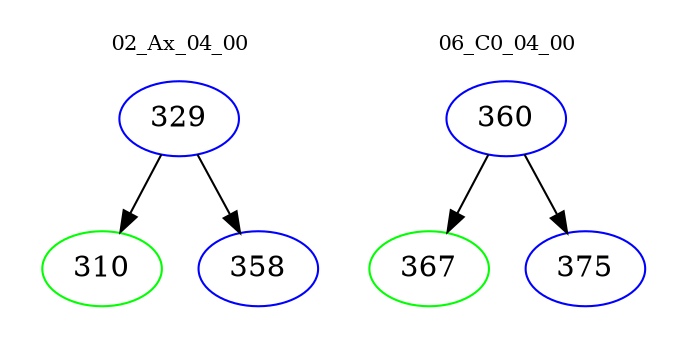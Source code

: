 digraph{
subgraph cluster_0 {
color = white
label = "02_Ax_04_00";
fontsize=10;
T0_329 [label="329", color="blue"]
T0_329 -> T0_310 [color="black"]
T0_310 [label="310", color="green"]
T0_329 -> T0_358 [color="black"]
T0_358 [label="358", color="blue"]
}
subgraph cluster_1 {
color = white
label = "06_C0_04_00";
fontsize=10;
T1_360 [label="360", color="blue"]
T1_360 -> T1_367 [color="black"]
T1_367 [label="367", color="green"]
T1_360 -> T1_375 [color="black"]
T1_375 [label="375", color="blue"]
}
}
